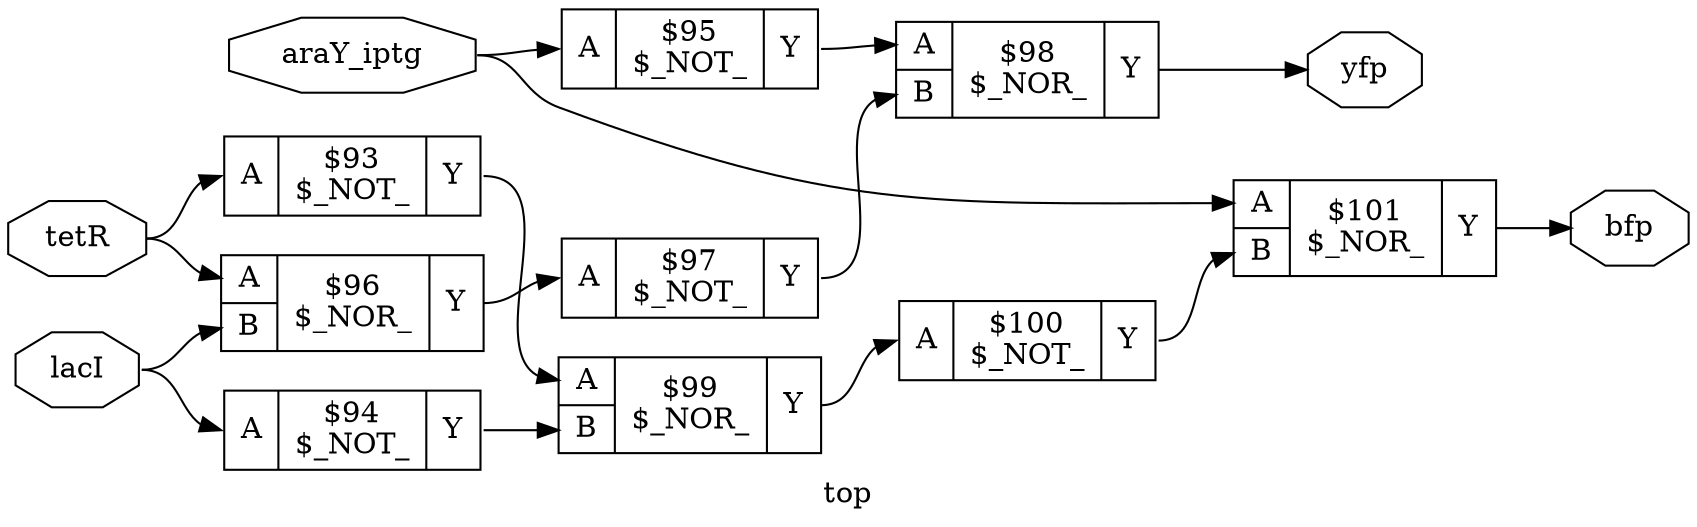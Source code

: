 digraph "top" {
label="top";
rankdir="LR";
remincross=true;
n8 [ shape=octagon, label="araY_iptg", color="black", fontcolor="black"];
n9 [ shape=octagon, label="bfp", color="black", fontcolor="black"];
n10 [ shape=octagon, label="lacI", color="black", fontcolor="black"];
n11 [ shape=octagon, label="tetR", color="black", fontcolor="black"];
n12 [ shape=octagon, label="yfp", color="black", fontcolor="black"];
c15 [ shape=record, label="{{<p13> A}|$100\n$_NOT_|{<p14> Y}}",  ];
c17 [ shape=record, label="{{<p13> A|<p16> B}|$101\n$_NOR_|{<p14> Y}}",  ];
c18 [ shape=record, label="{{<p13> A}|$93\n$_NOT_|{<p14> Y}}",  ];
c19 [ shape=record, label="{{<p13> A}|$94\n$_NOT_|{<p14> Y}}",  ];
c20 [ shape=record, label="{{<p13> A}|$95\n$_NOT_|{<p14> Y}}",  ];
c21 [ shape=record, label="{{<p13> A|<p16> B}|$96\n$_NOR_|{<p14> Y}}",  ];
c22 [ shape=record, label="{{<p13> A}|$97\n$_NOT_|{<p14> Y}}",  ];
c23 [ shape=record, label="{{<p13> A|<p16> B}|$98\n$_NOR_|{<p14> Y}}",  ];
c24 [ shape=record, label="{{<p13> A|<p16> B}|$99\n$_NOR_|{<p14> Y}}",  ];
c22:p14:e -> c23:p16:w [color="black", fontcolor="black", label=""];
n10:e -> c19:p13:w [color="black", fontcolor="black", label=""];
n10:e -> c21:p16:w [color="black", fontcolor="black", label=""];
n11:e -> c18:p13:w [color="black", fontcolor="black", label=""];
n11:e -> c21:p13:w [color="black", fontcolor="black", label=""];
c23:p14:e -> n12:w [color="black", fontcolor="black", label=""];
c24:p14:e -> c15:p13:w [color="black", fontcolor="black", label=""];
c15:p14:e -> c17:p16:w [color="black", fontcolor="black", label=""];
c18:p14:e -> c24:p13:w [color="black", fontcolor="black", label=""];
c19:p14:e -> c24:p16:w [color="black", fontcolor="black", label=""];
c20:p14:e -> c23:p13:w [color="black", fontcolor="black", label=""];
c21:p14:e -> c22:p13:w [color="black", fontcolor="black", label=""];
n8:e -> c17:p13:w [color="black", fontcolor="black", label=""];
n8:e -> c20:p13:w [color="black", fontcolor="black", label=""];
c17:p14:e -> n9:w [color="black", fontcolor="black", label=""];
}
